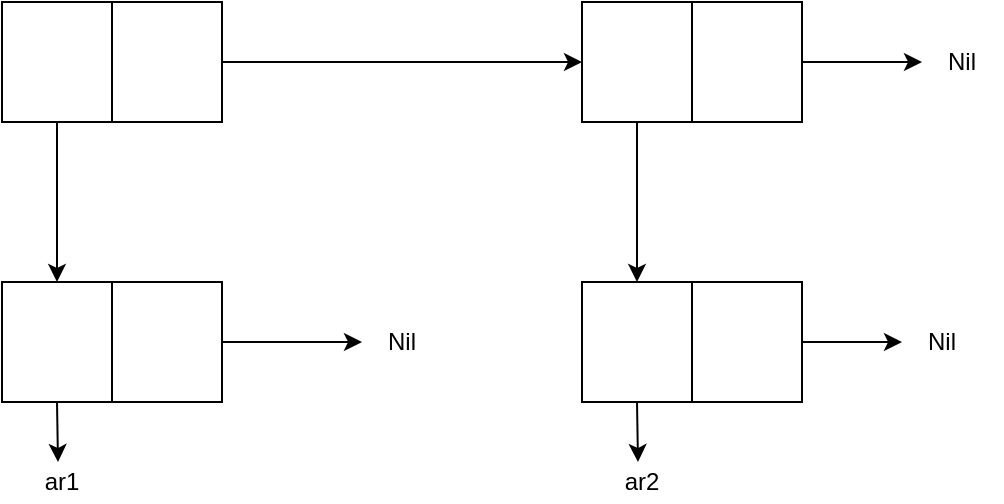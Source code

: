 <mxfile version="12.7.7" type="device"><diagram id="uXJD-Nop_KezwoYEAlMa" name="Page-1"><mxGraphModel dx="946" dy="559" grid="1" gridSize="10" guides="1" tooltips="1" connect="1" arrows="1" fold="1" page="1" pageScale="1" pageWidth="827" pageHeight="1169" math="0" shadow="0"><root><mxCell id="0"/><mxCell id="1" parent="0"/><mxCell id="OTRDXRq4DIS8M4AfvCvX-4" value="" style="group" parent="1" vertex="1" connectable="0"><mxGeometry x="110" y="180" width="110" height="60" as="geometry"/></mxCell><mxCell id="OTRDXRq4DIS8M4AfvCvX-1" value="" style="rounded=0;whiteSpace=wrap;html=1;" parent="OTRDXRq4DIS8M4AfvCvX-4" vertex="1"><mxGeometry width="110" height="60" as="geometry"/></mxCell><mxCell id="OTRDXRq4DIS8M4AfvCvX-2" value="" style="endArrow=none;html=1;exitX=0.5;exitY=1;exitDx=0;exitDy=0;entryX=0.5;entryY=0;entryDx=0;entryDy=0;" parent="OTRDXRq4DIS8M4AfvCvX-4" source="OTRDXRq4DIS8M4AfvCvX-1" target="OTRDXRq4DIS8M4AfvCvX-1" edge="1"><mxGeometry width="50" height="50" relative="1" as="geometry"><mxPoint x="40" y="50" as="sourcePoint"/><mxPoint x="90" as="targetPoint"/></mxGeometry></mxCell><mxCell id="OTRDXRq4DIS8M4AfvCvX-11" value="" style="group" parent="1" vertex="1" connectable="0"><mxGeometry x="400" y="180" width="110" height="60" as="geometry"/></mxCell><mxCell id="OTRDXRq4DIS8M4AfvCvX-12" value="" style="rounded=0;whiteSpace=wrap;html=1;" parent="OTRDXRq4DIS8M4AfvCvX-11" vertex="1"><mxGeometry width="110" height="60" as="geometry"/></mxCell><mxCell id="OTRDXRq4DIS8M4AfvCvX-13" value="" style="endArrow=none;html=1;exitX=0.5;exitY=1;exitDx=0;exitDy=0;entryX=0.5;entryY=0;entryDx=0;entryDy=0;" parent="OTRDXRq4DIS8M4AfvCvX-11" source="OTRDXRq4DIS8M4AfvCvX-12" target="OTRDXRq4DIS8M4AfvCvX-12" edge="1"><mxGeometry width="50" height="50" relative="1" as="geometry"><mxPoint x="40" y="50" as="sourcePoint"/><mxPoint x="90" as="targetPoint"/></mxGeometry></mxCell><mxCell id="OTRDXRq4DIS8M4AfvCvX-17" value="" style="group" parent="1" vertex="1" connectable="0"><mxGeometry x="110" y="40" width="110" height="60" as="geometry"/></mxCell><mxCell id="OTRDXRq4DIS8M4AfvCvX-18" value="" style="rounded=0;whiteSpace=wrap;html=1;" parent="OTRDXRq4DIS8M4AfvCvX-17" vertex="1"><mxGeometry width="110" height="60" as="geometry"/></mxCell><mxCell id="OTRDXRq4DIS8M4AfvCvX-19" value="" style="endArrow=none;html=1;exitX=0.5;exitY=1;exitDx=0;exitDy=0;entryX=0.5;entryY=0;entryDx=0;entryDy=0;" parent="OTRDXRq4DIS8M4AfvCvX-17" source="OTRDXRq4DIS8M4AfvCvX-18" target="OTRDXRq4DIS8M4AfvCvX-18" edge="1"><mxGeometry width="50" height="50" relative="1" as="geometry"><mxPoint x="40" y="50" as="sourcePoint"/><mxPoint x="90" as="targetPoint"/></mxGeometry></mxCell><mxCell id="OTRDXRq4DIS8M4AfvCvX-20" value="" style="group" parent="1" vertex="1" connectable="0"><mxGeometry x="400" y="40" width="110" height="60" as="geometry"/></mxCell><mxCell id="OTRDXRq4DIS8M4AfvCvX-21" value="" style="rounded=0;whiteSpace=wrap;html=1;" parent="OTRDXRq4DIS8M4AfvCvX-20" vertex="1"><mxGeometry width="110" height="60" as="geometry"/></mxCell><mxCell id="OTRDXRq4DIS8M4AfvCvX-22" value="" style="endArrow=none;html=1;exitX=0.5;exitY=1;exitDx=0;exitDy=0;entryX=0.5;entryY=0;entryDx=0;entryDy=0;" parent="OTRDXRq4DIS8M4AfvCvX-20" source="OTRDXRq4DIS8M4AfvCvX-21" target="OTRDXRq4DIS8M4AfvCvX-21" edge="1"><mxGeometry width="50" height="50" relative="1" as="geometry"><mxPoint x="40" y="50" as="sourcePoint"/><mxPoint x="90" as="targetPoint"/></mxGeometry></mxCell><mxCell id="OTRDXRq4DIS8M4AfvCvX-23" style="edgeStyle=orthogonalEdgeStyle;rounded=0;orthogonalLoop=1;jettySize=auto;html=1;exitX=1;exitY=0.5;exitDx=0;exitDy=0;entryX=0;entryY=0.5;entryDx=0;entryDy=0;" parent="1" source="OTRDXRq4DIS8M4AfvCvX-18" target="OTRDXRq4DIS8M4AfvCvX-21" edge="1"><mxGeometry relative="1" as="geometry"/></mxCell><mxCell id="OTRDXRq4DIS8M4AfvCvX-24" style="edgeStyle=orthogonalEdgeStyle;rounded=0;orthogonalLoop=1;jettySize=auto;html=1;exitX=1;exitY=0.5;exitDx=0;exitDy=0;" parent="1" source="OTRDXRq4DIS8M4AfvCvX-21" edge="1"><mxGeometry relative="1" as="geometry"><mxPoint x="570" y="70" as="targetPoint"/></mxGeometry></mxCell><mxCell id="OTRDXRq4DIS8M4AfvCvX-25" style="edgeStyle=orthogonalEdgeStyle;rounded=0;orthogonalLoop=1;jettySize=auto;html=1;exitX=0.25;exitY=1;exitDx=0;exitDy=0;entryX=0.25;entryY=0;entryDx=0;entryDy=0;" parent="1" source="OTRDXRq4DIS8M4AfvCvX-18" target="OTRDXRq4DIS8M4AfvCvX-1" edge="1"><mxGeometry relative="1" as="geometry"/></mxCell><mxCell id="OTRDXRq4DIS8M4AfvCvX-26" style="edgeStyle=orthogonalEdgeStyle;rounded=0;orthogonalLoop=1;jettySize=auto;html=1;exitX=0.25;exitY=1;exitDx=0;exitDy=0;entryX=0.25;entryY=0;entryDx=0;entryDy=0;" parent="1" source="OTRDXRq4DIS8M4AfvCvX-21" target="OTRDXRq4DIS8M4AfvCvX-12" edge="1"><mxGeometry relative="1" as="geometry"/></mxCell><mxCell id="OTRDXRq4DIS8M4AfvCvX-27" style="edgeStyle=orthogonalEdgeStyle;rounded=0;orthogonalLoop=1;jettySize=auto;html=1;exitX=1;exitY=0.5;exitDx=0;exitDy=0;entryX=0;entryY=0.5;entryDx=0;entryDy=0;" parent="1" source="OTRDXRq4DIS8M4AfvCvX-1" edge="1"><mxGeometry relative="1" as="geometry"><mxPoint x="290" y="210" as="targetPoint"/></mxGeometry></mxCell><mxCell id="OTRDXRq4DIS8M4AfvCvX-29" style="edgeStyle=orthogonalEdgeStyle;rounded=0;orthogonalLoop=1;jettySize=auto;html=1;exitX=1;exitY=0.5;exitDx=0;exitDy=0;entryX=0;entryY=0.5;entryDx=0;entryDy=0;" parent="1" source="OTRDXRq4DIS8M4AfvCvX-12" edge="1"><mxGeometry relative="1" as="geometry"><mxPoint x="560" y="210" as="targetPoint"/></mxGeometry></mxCell><mxCell id="OTRDXRq4DIS8M4AfvCvX-31" value="ar1" style="text;html=1;strokeColor=none;fillColor=none;align=center;verticalAlign=middle;whiteSpace=wrap;rounded=0;" parent="1" vertex="1"><mxGeometry x="120" y="270" width="40" height="20" as="geometry"/></mxCell><mxCell id="OTRDXRq4DIS8M4AfvCvX-32" style="edgeStyle=orthogonalEdgeStyle;rounded=0;orthogonalLoop=1;jettySize=auto;html=1;exitX=0.25;exitY=1;exitDx=0;exitDy=0;" parent="1" source="OTRDXRq4DIS8M4AfvCvX-1" edge="1"><mxGeometry relative="1" as="geometry"><mxPoint x="138" y="270" as="targetPoint"/></mxGeometry></mxCell><mxCell id="OTRDXRq4DIS8M4AfvCvX-34" style="edgeStyle=orthogonalEdgeStyle;rounded=0;orthogonalLoop=1;jettySize=auto;html=1;exitX=0.25;exitY=1;exitDx=0;exitDy=0;" parent="1" source="OTRDXRq4DIS8M4AfvCvX-12" edge="1"><mxGeometry relative="1" as="geometry"><mxPoint x="428" y="270" as="targetPoint"/></mxGeometry></mxCell><mxCell id="OTRDXRq4DIS8M4AfvCvX-37" value="ar2" style="text;html=1;strokeColor=none;fillColor=none;align=center;verticalAlign=middle;whiteSpace=wrap;rounded=0;" parent="1" vertex="1"><mxGeometry x="410" y="270" width="40" height="20" as="geometry"/></mxCell><mxCell id="OTRDXRq4DIS8M4AfvCvX-40" value="Nil" style="text;html=1;strokeColor=none;fillColor=none;align=center;verticalAlign=middle;whiteSpace=wrap;rounded=0;" parent="1" vertex="1"><mxGeometry x="570" y="60" width="40" height="20" as="geometry"/></mxCell><mxCell id="OTRDXRq4DIS8M4AfvCvX-41" value="Nil" style="text;html=1;strokeColor=none;fillColor=none;align=center;verticalAlign=middle;whiteSpace=wrap;rounded=0;" parent="1" vertex="1"><mxGeometry x="290" y="200" width="40" height="20" as="geometry"/></mxCell><mxCell id="q1aDzNgQdmpv4tmDWwQp-2" value="Nil" style="text;html=1;strokeColor=none;fillColor=none;align=center;verticalAlign=middle;whiteSpace=wrap;rounded=0;" vertex="1" parent="1"><mxGeometry x="560" y="200" width="40" height="20" as="geometry"/></mxCell></root></mxGraphModel></diagram></mxfile>